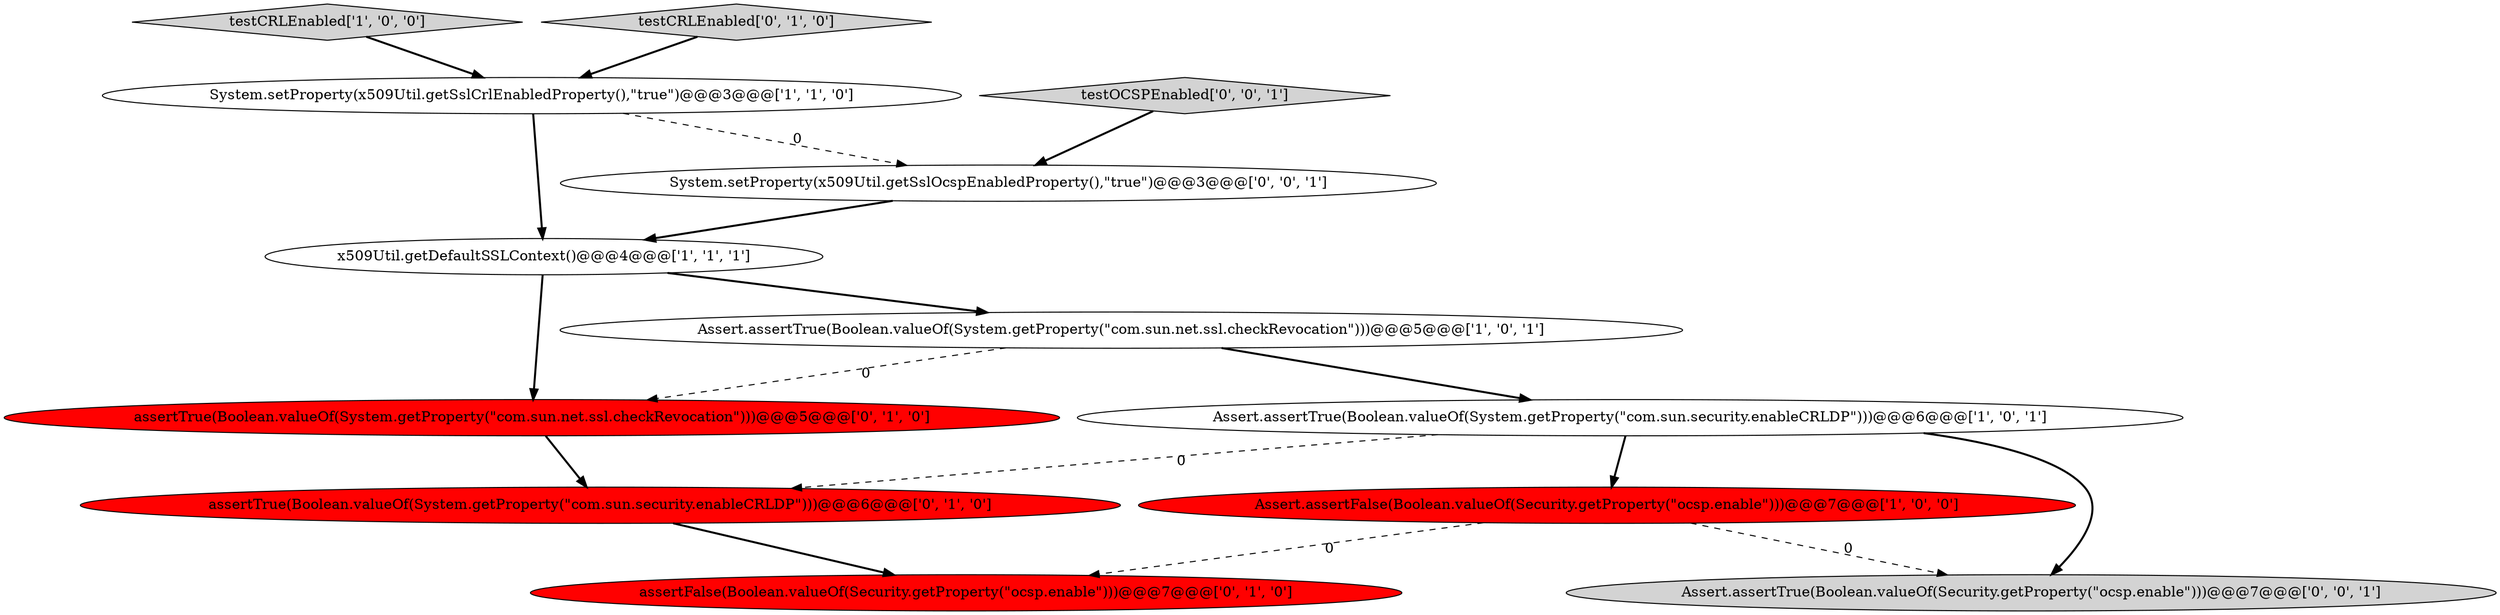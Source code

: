digraph {
4 [style = filled, label = "testCRLEnabled['1', '0', '0']", fillcolor = lightgray, shape = diamond image = "AAA0AAABBB1BBB"];
1 [style = filled, label = "Assert.assertFalse(Boolean.valueOf(Security.getProperty(\"ocsp.enable\")))@@@7@@@['1', '0', '0']", fillcolor = red, shape = ellipse image = "AAA1AAABBB1BBB"];
7 [style = filled, label = "testCRLEnabled['0', '1', '0']", fillcolor = lightgray, shape = diamond image = "AAA0AAABBB2BBB"];
2 [style = filled, label = "System.setProperty(x509Util.getSslCrlEnabledProperty(),\"true\")@@@3@@@['1', '1', '0']", fillcolor = white, shape = ellipse image = "AAA0AAABBB1BBB"];
0 [style = filled, label = "x509Util.getDefaultSSLContext()@@@4@@@['1', '1', '1']", fillcolor = white, shape = ellipse image = "AAA0AAABBB1BBB"];
10 [style = filled, label = "System.setProperty(x509Util.getSslOcspEnabledProperty(),\"true\")@@@3@@@['0', '0', '1']", fillcolor = white, shape = ellipse image = "AAA0AAABBB3BBB"];
12 [style = filled, label = "testOCSPEnabled['0', '0', '1']", fillcolor = lightgray, shape = diamond image = "AAA0AAABBB3BBB"];
6 [style = filled, label = "assertTrue(Boolean.valueOf(System.getProperty(\"com.sun.security.enableCRLDP\")))@@@6@@@['0', '1', '0']", fillcolor = red, shape = ellipse image = "AAA1AAABBB2BBB"];
9 [style = filled, label = "assertTrue(Boolean.valueOf(System.getProperty(\"com.sun.net.ssl.checkRevocation\")))@@@5@@@['0', '1', '0']", fillcolor = red, shape = ellipse image = "AAA1AAABBB2BBB"];
8 [style = filled, label = "assertFalse(Boolean.valueOf(Security.getProperty(\"ocsp.enable\")))@@@7@@@['0', '1', '0']", fillcolor = red, shape = ellipse image = "AAA1AAABBB2BBB"];
5 [style = filled, label = "Assert.assertTrue(Boolean.valueOf(System.getProperty(\"com.sun.net.ssl.checkRevocation\")))@@@5@@@['1', '0', '1']", fillcolor = white, shape = ellipse image = "AAA0AAABBB1BBB"];
3 [style = filled, label = "Assert.assertTrue(Boolean.valueOf(System.getProperty(\"com.sun.security.enableCRLDP\")))@@@6@@@['1', '0', '1']", fillcolor = white, shape = ellipse image = "AAA0AAABBB1BBB"];
11 [style = filled, label = "Assert.assertTrue(Boolean.valueOf(Security.getProperty(\"ocsp.enable\")))@@@7@@@['0', '0', '1']", fillcolor = lightgray, shape = ellipse image = "AAA0AAABBB3BBB"];
3->11 [style = bold, label=""];
5->3 [style = bold, label=""];
1->8 [style = dashed, label="0"];
5->9 [style = dashed, label="0"];
2->10 [style = dashed, label="0"];
0->9 [style = bold, label=""];
2->0 [style = bold, label=""];
12->10 [style = bold, label=""];
3->6 [style = dashed, label="0"];
4->2 [style = bold, label=""];
3->1 [style = bold, label=""];
7->2 [style = bold, label=""];
1->11 [style = dashed, label="0"];
10->0 [style = bold, label=""];
6->8 [style = bold, label=""];
9->6 [style = bold, label=""];
0->5 [style = bold, label=""];
}

